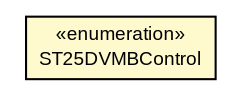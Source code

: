 #!/usr/local/bin/dot
#
# Class diagram 
# Generated by UMLGraph version R5_7_2-3-gee82a7 (http://www.umlgraph.org/)
#

digraph G {
	edge [fontname="arial",fontsize=10,labelfontname="arial",labelfontsize=10];
	node [fontname="arial",fontsize=10,shape=plaintext];
	nodesep=0.25;
	ranksep=0.5;
	// com.st.st25sdk.type5.st25dv.ST25DVDynRegisterMb.ST25DVMBControl
	c29386 [label=<<table title="com.st.st25sdk.type5.st25dv.ST25DVDynRegisterMb.ST25DVMBControl" border="0" cellborder="1" cellspacing="0" cellpadding="2" port="p" bgcolor="lemonChiffon" href="./ST25DVDynRegisterMb.ST25DVMBControl.html">
		<tr><td><table border="0" cellspacing="0" cellpadding="1">
<tr><td align="center" balign="center"> &#171;enumeration&#187; </td></tr>
<tr><td align="center" balign="center"> ST25DVMBControl </td></tr>
		</table></td></tr>
		</table>>, URL="./ST25DVDynRegisterMb.ST25DVMBControl.html", fontname="arial", fontcolor="black", fontsize=9.0];
}

